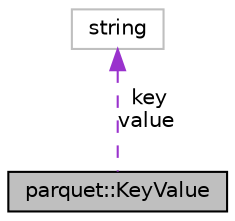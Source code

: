 digraph "parquet::KeyValue"
{
  edge [fontname="Helvetica",fontsize="10",labelfontname="Helvetica",labelfontsize="10"];
  node [fontname="Helvetica",fontsize="10",shape=record];
  Node1 [label="parquet::KeyValue",height=0.2,width=0.4,color="black", fillcolor="grey75", style="filled", fontcolor="black"];
  Node2 -> Node1 [dir="back",color="darkorchid3",fontsize="10",style="dashed",label=" key\nvalue" ,fontname="Helvetica"];
  Node2 [label="string",height=0.2,width=0.4,color="grey75", fillcolor="white", style="filled"];
}

